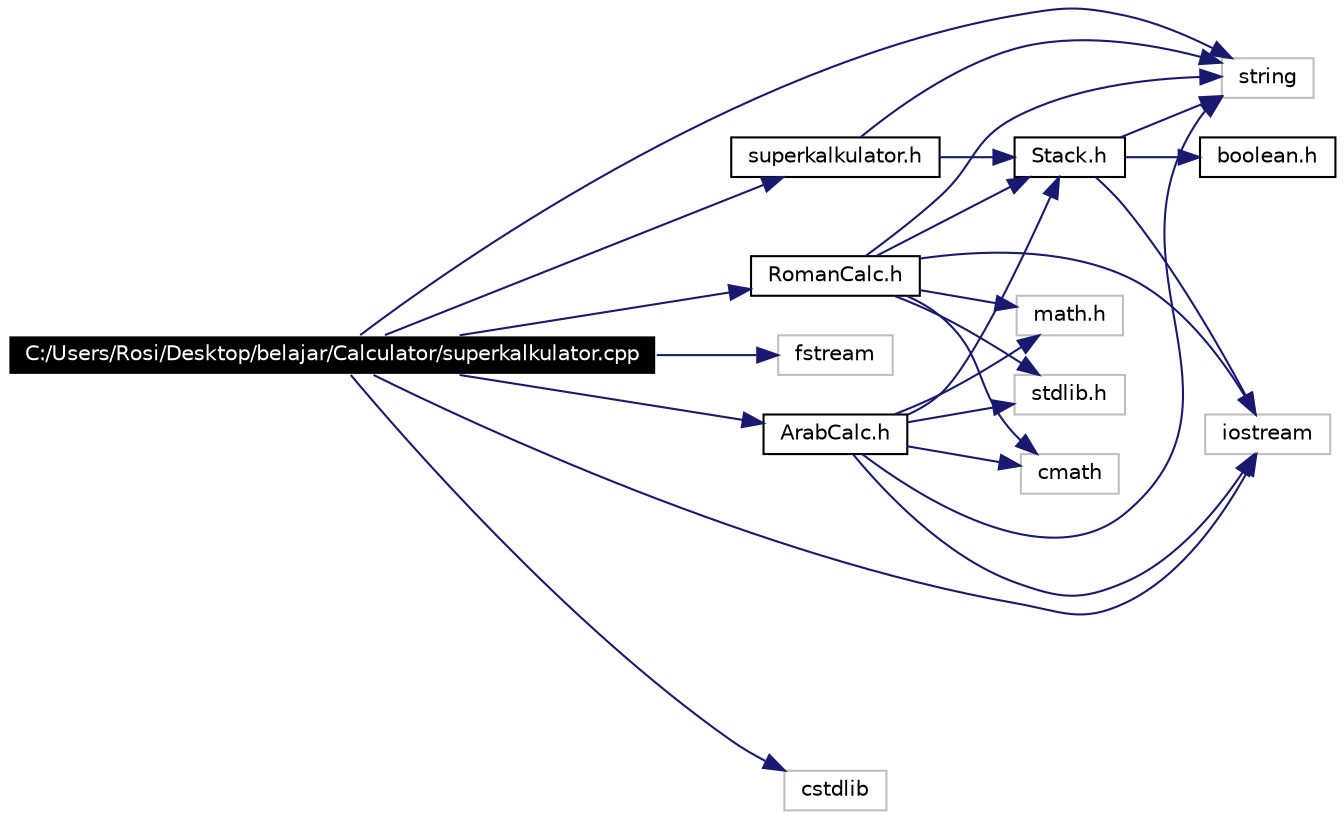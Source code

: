 digraph G
{
  bgcolor="transparent";
  edge [fontname="Helvetica",fontsize=10,labelfontname="Helvetica",labelfontsize=10];
  node [fontname="Helvetica",fontsize=10,shape=record];
  rankdir=LR;
  Node1 [label="C:/Users/Rosi/Desktop/belajar/Calculator/superkalkulator.cpp",height=0.2,width=0.4,color="white", fillcolor="black", style="filled" fontcolor="white"];
  Node1 -> Node2 [color="midnightblue",fontsize=10,style="solid"];
  Node2 [label="superkalkulator.h",height=0.2,width=0.4,color="black",URL="$superkalkulator_8h-source.html"];
  Node2 -> Node3 [color="midnightblue",fontsize=10,style="solid"];
  Node3 [label="string",height=0.2,width=0.4,color="grey75"];
  Node2 -> Node4 [color="midnightblue",fontsize=10,style="solid"];
  Node4 [label="Stack.h",height=0.2,width=0.4,color="black",URL="$_stack_8h-source.html"];
  Node4 -> Node13 [color="midnightblue",fontsize=10,style="solid"];
  Node13 [label="boolean.h",height=0.2,width=0.4,color="black",URL="$boolean_8h-source.html"];
  Node4 -> Node5 [color="midnightblue",fontsize=10,style="solid"];
  Node5 [label="iostream",height=0.2,width=0.4,color="grey75"];
  Node4 -> Node3 [color="midnightblue",fontsize=10,style="solid"];
  Node1 -> Node3 [color="midnightblue",fontsize=10,style="solid"];
  Node1 -> Node5 [color="midnightblue",fontsize=10,style="solid"];
  Node1 -> Node6 [color="midnightblue",fontsize=10,style="solid"];
  Node6 [label="fstream",height=0.2,width=0.4,color="grey75"];
  Node1 -> Node7 [color="midnightblue",fontsize=10,style="solid"];
  Node7 [label="ArabCalc.h",height=0.2,width=0.4,color="black",URL="$_arab_calc_8h-source.html"];
  Node7 -> Node5 [color="midnightblue",fontsize=10,style="solid"];
  Node7 -> Node8 [color="midnightblue",fontsize=10,style="solid"];
  Node8 [label="stdlib.h",height=0.2,width=0.4,color="grey75"];
  Node7 -> Node3 [color="midnightblue",fontsize=10,style="solid"];
  Node7 -> Node9 [color="midnightblue",fontsize=10,style="solid"];
  Node9 [label="cmath",height=0.2,width=0.4,color="grey75"];
  Node7 -> Node10 [color="midnightblue",fontsize=10,style="solid"];
  Node10 [label="math.h",height=0.2,width=0.4,color="grey75"];
  Node7 -> Node4 [color="midnightblue",fontsize=10,style="solid"];
  Node1 -> Node11 [color="midnightblue",fontsize=10,style="solid"];
  Node11 [label="RomanCalc.h",height=0.2,width=0.4,color="black",URL="$_roman_calc_8h-source.html"];
  Node11 -> Node5 [color="midnightblue",fontsize=10,style="solid"];
  Node11 -> Node8 [color="midnightblue",fontsize=10,style="solid"];
  Node11 -> Node3 [color="midnightblue",fontsize=10,style="solid"];
  Node11 -> Node9 [color="midnightblue",fontsize=10,style="solid"];
  Node11 -> Node10 [color="midnightblue",fontsize=10,style="solid"];
  Node11 -> Node4 [color="midnightblue",fontsize=10,style="solid"];
  Node1 -> Node12 [color="midnightblue",fontsize=10,style="solid"];
  Node12 [label="cstdlib",height=0.2,width=0.4,color="grey75"];
}
